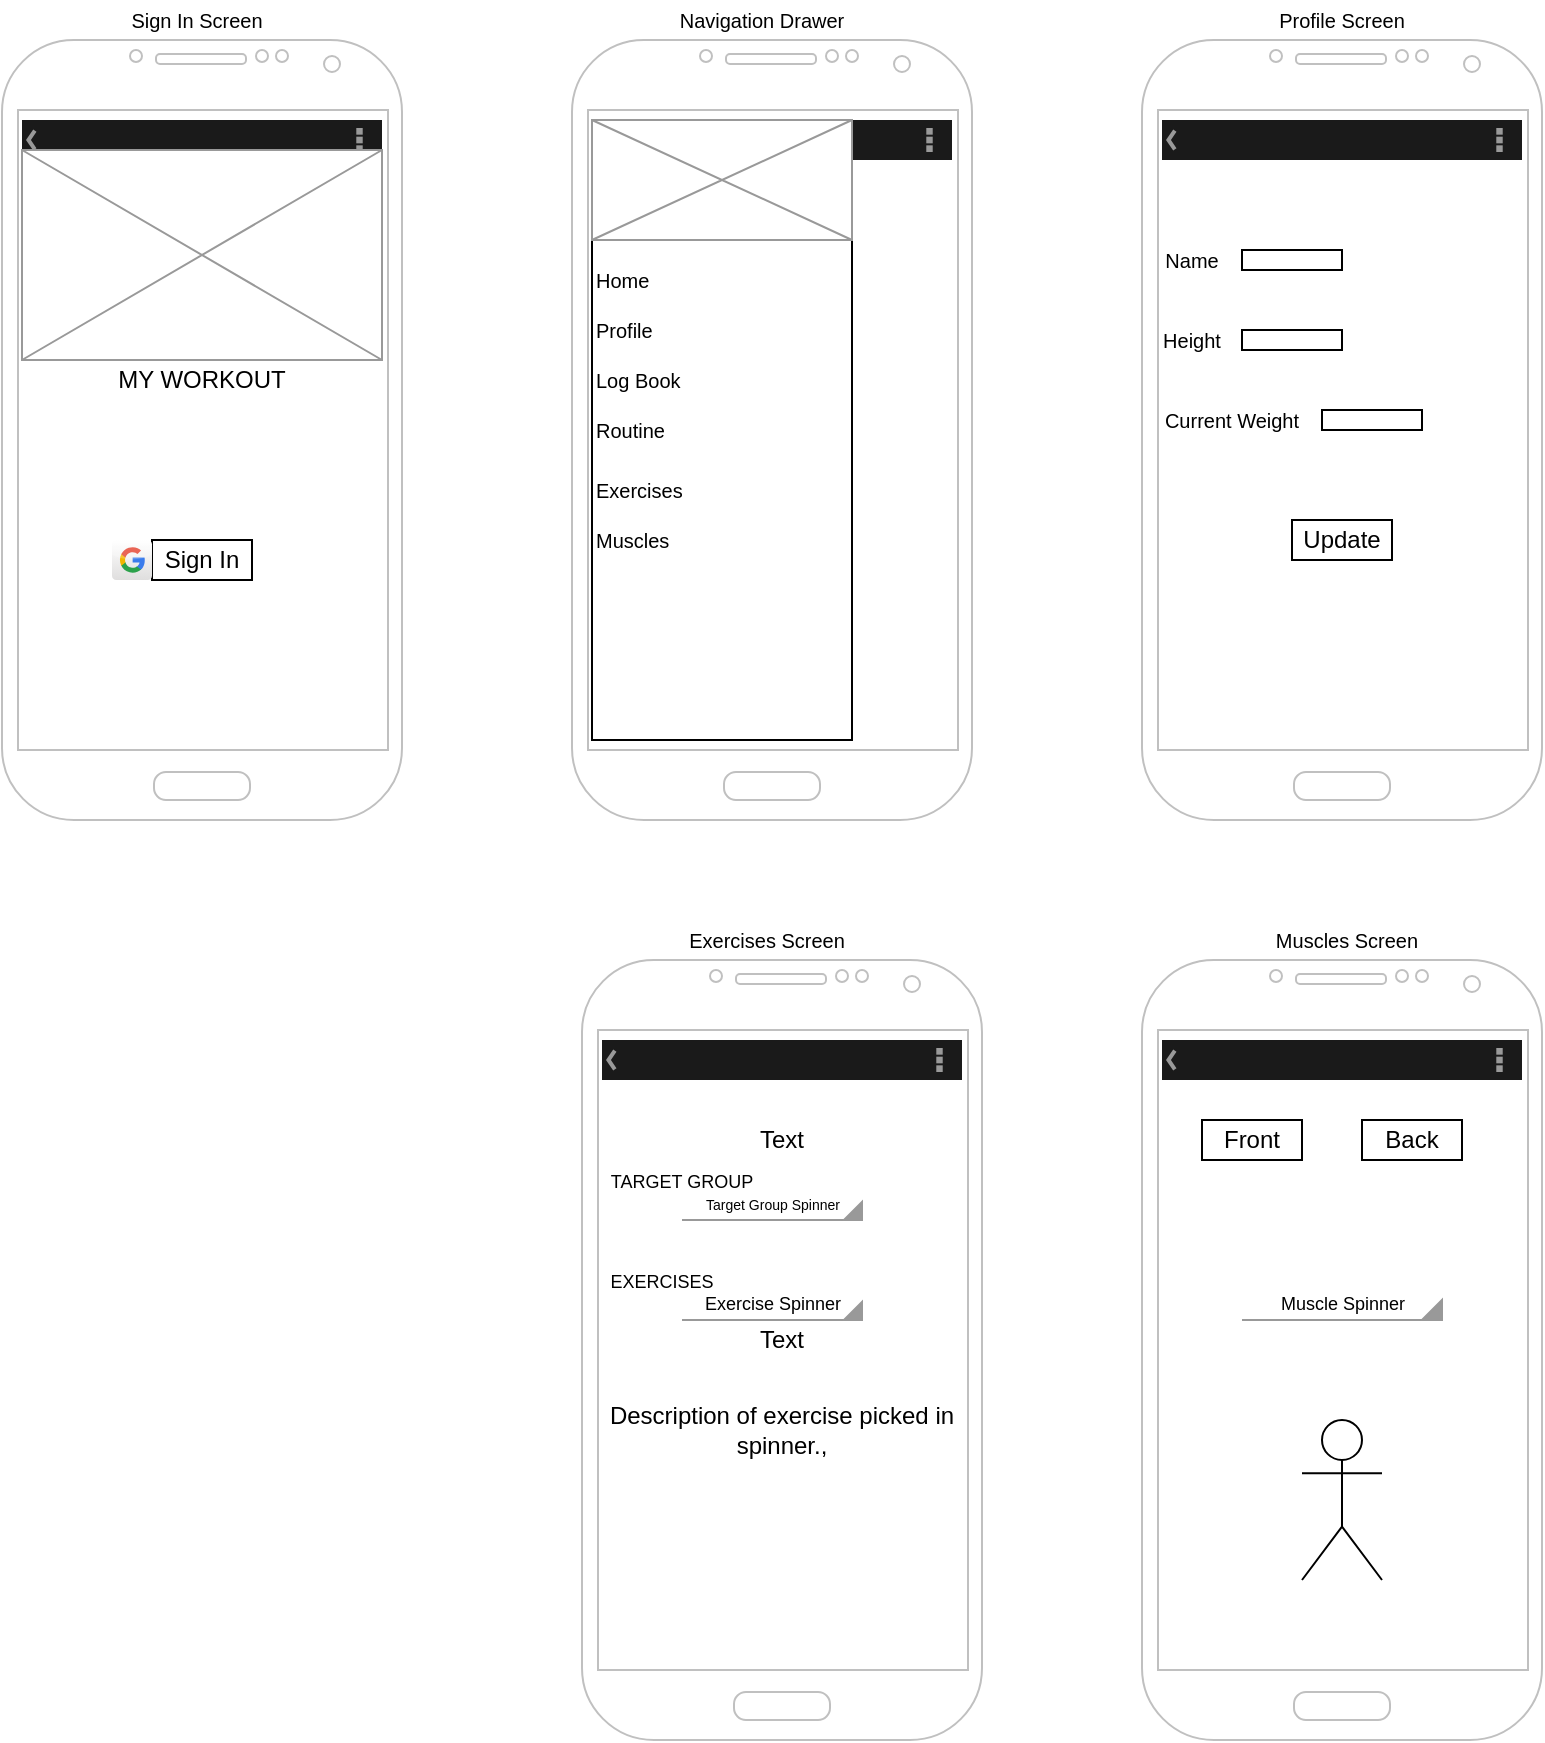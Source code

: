 <mxfile version="13.9.6" type="device"><diagram id="ZBJCgvWod9XCxd3wGQE7" name="Page-1"><mxGraphModel dx="1028" dy="464" grid="1" gridSize="10" guides="1" tooltips="1" connect="1" arrows="1" fold="1" page="1" pageScale="1" pageWidth="850" pageHeight="1100" math="0" shadow="0"><root><mxCell id="0"/><mxCell id="1" parent="0"/><mxCell id="_94hiMYb8JoClOEW6ZZZ-11" value="" style="rounded=0;whiteSpace=wrap;html=1;" parent="1" vertex="1"><mxGeometry x="115" y="290" width="50" height="20" as="geometry"/></mxCell><mxCell id="_94hiMYb8JoClOEW6ZZZ-1" value="" style="verticalLabelPosition=bottom;verticalAlign=top;html=1;shadow=0;dashed=0;strokeWidth=1;shape=mxgraph.android.phone2;strokeColor=#c0c0c0;" parent="1" vertex="1"><mxGeometry x="40" y="40" width="200" height="390" as="geometry"/></mxCell><mxCell id="_94hiMYb8JoClOEW6ZZZ-2" value="" style="verticalLabelPosition=bottom;verticalAlign=top;html=1;shadow=0;dashed=0;strokeWidth=1;shape=mxgraph.android.phone2;strokeColor=#c0c0c0;" parent="1" vertex="1"><mxGeometry x="330" y="500" width="200" height="390" as="geometry"/></mxCell><mxCell id="_94hiMYb8JoClOEW6ZZZ-3" value="" style="verticalLabelPosition=bottom;verticalAlign=top;html=1;shadow=0;dashed=0;strokeWidth=1;shape=mxgraph.android.phone2;strokeColor=#c0c0c0;" parent="1" vertex="1"><mxGeometry x="610" y="500" width="200" height="390" as="geometry"/></mxCell><mxCell id="_94hiMYb8JoClOEW6ZZZ-4" value="" style="verticalLabelPosition=bottom;verticalAlign=top;html=1;shadow=0;dashed=0;strokeWidth=1;shape=mxgraph.android.phone2;strokeColor=#c0c0c0;" parent="1" vertex="1"><mxGeometry x="610" y="40" width="200" height="390" as="geometry"/></mxCell><mxCell id="_94hiMYb8JoClOEW6ZZZ-5" value="" style="verticalLabelPosition=bottom;verticalAlign=top;html=1;shadow=0;dashed=0;strokeWidth=1;shape=mxgraph.android.phone2;strokeColor=#c0c0c0;" parent="1" vertex="1"><mxGeometry x="325" y="40" width="200" height="390" as="geometry"/></mxCell><mxCell id="_94hiMYb8JoClOEW6ZZZ-6" value="Actor" style="shape=umlActor;verticalLabelPosition=bottom;verticalAlign=top;html=1;fontColor=#FFFFFF;" parent="1" vertex="1"><mxGeometry x="690" y="730" width="40" height="80" as="geometry"/></mxCell><mxCell id="_94hiMYb8JoClOEW6ZZZ-7" value="" style="dashed=0;outlineConnect=0;html=1;align=center;labelPosition=center;verticalLabelPosition=bottom;verticalAlign=top;shape=mxgraph.webicons.google;gradientColor=#DFDEDE" parent="1" vertex="1"><mxGeometry x="95" y="290" width="20" height="20" as="geometry"/></mxCell><mxCell id="_94hiMYb8JoClOEW6ZZZ-9" value="MY WORKOUT" style="text;html=1;strokeColor=none;fillColor=none;align=center;verticalAlign=middle;whiteSpace=wrap;rounded=0;" parent="1" vertex="1"><mxGeometry x="95" y="200" width="90" height="20" as="geometry"/></mxCell><mxCell id="_94hiMYb8JoClOEW6ZZZ-10" value="Sign In" style="text;html=1;strokeColor=none;fillColor=none;align=center;verticalAlign=middle;whiteSpace=wrap;rounded=0;" parent="1" vertex="1"><mxGeometry x="115" y="290" width="50" height="20" as="geometry"/></mxCell><mxCell id="_94hiMYb8JoClOEW6ZZZ-12" value="" style="strokeWidth=1;html=1;shadow=0;dashed=0;shape=mxgraph.android.action_bar_landscape;fillColor=#1A1A1A;strokeColor=#c0c0c0;strokeWidth=2;fontColor=#FFFFFF;" parent="1" vertex="1"><mxGeometry x="50" y="80" width="180" height="20" as="geometry"/></mxCell><mxCell id="_94hiMYb8JoClOEW6ZZZ-13" value="" style="strokeWidth=1;html=1;shadow=0;dashed=0;shape=mxgraph.android.action_bar_landscape;fillColor=#1A1A1A;strokeColor=#c0c0c0;strokeWidth=2;fontColor=#FFFFFF;" parent="1" vertex="1"><mxGeometry x="340" y="540" width="180" height="20" as="geometry"/></mxCell><mxCell id="_94hiMYb8JoClOEW6ZZZ-14" value="" style="strokeWidth=1;html=1;shadow=0;dashed=0;shape=mxgraph.android.action_bar_landscape;fillColor=#1A1A1A;strokeColor=#c0c0c0;strokeWidth=2;fontColor=#FFFFFF;" parent="1" vertex="1"><mxGeometry x="620" y="540" width="180" height="20" as="geometry"/></mxCell><mxCell id="_94hiMYb8JoClOEW6ZZZ-15" value="" style="strokeWidth=1;html=1;shadow=0;dashed=0;shape=mxgraph.android.action_bar_landscape;fillColor=#1A1A1A;strokeColor=#c0c0c0;strokeWidth=2;fontColor=#FFFFFF;" parent="1" vertex="1"><mxGeometry x="620" y="80" width="180" height="20" as="geometry"/></mxCell><mxCell id="_94hiMYb8JoClOEW6ZZZ-16" value="" style="strokeWidth=1;html=1;shadow=0;dashed=0;shape=mxgraph.android.action_bar_landscape;fillColor=#1A1A1A;strokeColor=#c0c0c0;strokeWidth=2;fontColor=#FFFFFF;" parent="1" vertex="1"><mxGeometry x="335" y="80" width="180" height="20" as="geometry"/></mxCell><mxCell id="_94hiMYb8JoClOEW6ZZZ-18" value="Front" style="rounded=0;whiteSpace=wrap;html=1;" parent="1" vertex="1"><mxGeometry x="640" y="580" width="50" height="20" as="geometry"/></mxCell><mxCell id="_94hiMYb8JoClOEW6ZZZ-19" value="Back" style="rounded=0;whiteSpace=wrap;html=1;" parent="1" vertex="1"><mxGeometry x="720" y="580" width="50" height="20" as="geometry"/></mxCell><mxCell id="_94hiMYb8JoClOEW6ZZZ-23" value="&lt;font color=&quot;#000000&quot; style=&quot;font-size: 9px&quot;&gt;Muscle Spinner&lt;/font&gt;" style="strokeWidth=1;html=1;shadow=0;dashed=0;shape=mxgraph.android.spinner2;align=center;fillColor=#999999;strokeColor=#999999;verticalAlign=bottom;fontColor=#FFFFFF;" parent="1" vertex="1"><mxGeometry x="660" y="670" width="100" height="10" as="geometry"/></mxCell><mxCell id="_94hiMYb8JoClOEW6ZZZ-25" value="&lt;font color=&quot;#000000&quot; style=&quot;font-size: 7px&quot;&gt;Target Group Spinner&lt;/font&gt;" style="strokeWidth=1;html=1;shadow=0;dashed=0;shape=mxgraph.android.spinner2;align=center;fillColor=#999999;strokeColor=#999999;verticalAlign=bottom;fontColor=#FFFFFF;" parent="1" vertex="1"><mxGeometry x="380" y="620" width="90" height="10" as="geometry"/></mxCell><mxCell id="_94hiMYb8JoClOEW6ZZZ-26" value="&lt;font color=&quot;#000000&quot; style=&quot;font-size: 9px&quot;&gt;Exercise Spinner&lt;/font&gt;" style="strokeWidth=1;html=1;shadow=0;dashed=0;shape=mxgraph.android.spinner2;align=center;fillColor=#999999;strokeColor=#999999;verticalAlign=bottom;fontColor=#FFFFFF;" parent="1" vertex="1"><mxGeometry x="380" y="670" width="90" height="10" as="geometry"/></mxCell><mxCell id="_94hiMYb8JoClOEW6ZZZ-28" value="&lt;font color=&quot;#000000&quot; style=&quot;font-size: 9px&quot;&gt;TARGET GROUP&lt;/font&gt;" style="text;html=1;strokeColor=none;fillColor=none;align=center;verticalAlign=middle;whiteSpace=wrap;rounded=0;fontColor=#FFFFFF;" parent="1" vertex="1"><mxGeometry x="340" y="600" width="80" height="20" as="geometry"/></mxCell><mxCell id="_94hiMYb8JoClOEW6ZZZ-29" value="&lt;font color=&quot;#000000&quot; style=&quot;font-size: 9px&quot;&gt;EXERCISES&lt;/font&gt;" style="text;html=1;strokeColor=none;fillColor=none;align=center;verticalAlign=middle;whiteSpace=wrap;rounded=0;fontColor=#FFFFFF;" parent="1" vertex="1"><mxGeometry x="340" y="650" width="60" height="20" as="geometry"/></mxCell><mxCell id="_94hiMYb8JoClOEW6ZZZ-31" value="&lt;font color=&quot;#000000&quot;&gt;Description of exercise picked in spinner.,&lt;/font&gt;" style="text;html=1;strokeColor=none;fillColor=none;align=center;verticalAlign=middle;whiteSpace=wrap;rounded=0;fontColor=#FFFFFF;" parent="1" vertex="1"><mxGeometry x="340" y="710" width="180" height="50" as="geometry"/></mxCell><mxCell id="_94hiMYb8JoClOEW6ZZZ-37" value="Text" style="text;html=1;strokeColor=none;fillColor=none;align=center;verticalAlign=middle;whiteSpace=wrap;rounded=0;fontColor=#FFFFFF;" parent="1" vertex="1"><mxGeometry x="405" y="260" width="40" height="20" as="geometry"/></mxCell><mxCell id="_94hiMYb8JoClOEW6ZZZ-39" value="Text" style="text;html=1;strokeColor=none;fillColor=none;align=center;verticalAlign=middle;whiteSpace=wrap;rounded=0;fontColor=#FFFFFF;" parent="1" vertex="1"><mxGeometry x="410" y="780" width="40" height="20" as="geometry"/></mxCell><mxCell id="_94hiMYb8JoClOEW6ZZZ-40" value="Text" style="text;html=1;strokeColor=none;fillColor=none;align=center;verticalAlign=middle;whiteSpace=wrap;rounded=0;" parent="1" vertex="1"><mxGeometry x="410" y="580" width="40" height="20" as="geometry"/></mxCell><mxCell id="_94hiMYb8JoClOEW6ZZZ-41" value="Text" style="text;html=1;strokeColor=none;fillColor=none;align=center;verticalAlign=middle;whiteSpace=wrap;rounded=0;fontColor=#000000;" parent="1" vertex="1"><mxGeometry x="410" y="680" width="40" height="20" as="geometry"/></mxCell><mxCell id="_94hiMYb8JoClOEW6ZZZ-42" value="Name" style="text;html=1;strokeColor=none;fillColor=none;align=center;verticalAlign=middle;whiteSpace=wrap;rounded=0;fontColor=#000000;fontSize=10;" parent="1" vertex="1"><mxGeometry x="620" y="140" width="30" height="20" as="geometry"/></mxCell><mxCell id="_94hiMYb8JoClOEW6ZZZ-43" value="&lt;font style=&quot;font-size: 10px&quot;&gt;Height&lt;/font&gt;" style="text;html=1;strokeColor=none;fillColor=none;align=center;verticalAlign=middle;whiteSpace=wrap;rounded=0;fontColor=#000000;" parent="1" vertex="1"><mxGeometry x="620" y="180" width="30" height="20" as="geometry"/></mxCell><mxCell id="_94hiMYb8JoClOEW6ZZZ-44" value="&lt;font style=&quot;font-size: 10px&quot;&gt;Current Weight&lt;/font&gt;" style="text;html=1;strokeColor=none;fillColor=none;align=center;verticalAlign=middle;whiteSpace=wrap;rounded=0;fontColor=#000000;" parent="1" vertex="1"><mxGeometry x="620" y="220" width="70" height="20" as="geometry"/></mxCell><mxCell id="_94hiMYb8JoClOEW6ZZZ-49" value="" style="rounded=0;whiteSpace=wrap;html=1;fontSize=10;fontColor=#000000;" parent="1" vertex="1"><mxGeometry x="685" y="280" width="50" height="20" as="geometry"/></mxCell><mxCell id="_94hiMYb8JoClOEW6ZZZ-45" value="Update" style="text;html=1;strokeColor=none;fillColor=none;align=center;verticalAlign=middle;whiteSpace=wrap;rounded=0;fontColor=#000000;" parent="1" vertex="1"><mxGeometry x="690" y="280" width="40" height="20" as="geometry"/></mxCell><mxCell id="_94hiMYb8JoClOEW6ZZZ-50" value="" style="rounded=0;whiteSpace=wrap;html=1;fontSize=10;fontColor=#000000;" parent="1" vertex="1"><mxGeometry x="660" y="145" width="50" height="10" as="geometry"/></mxCell><mxCell id="_94hiMYb8JoClOEW6ZZZ-51" value="" style="rounded=0;whiteSpace=wrap;html=1;fontSize=10;fontColor=#000000;" parent="1" vertex="1"><mxGeometry x="660" y="185" width="50" height="10" as="geometry"/></mxCell><mxCell id="_94hiMYb8JoClOEW6ZZZ-52" value="" style="rounded=0;whiteSpace=wrap;html=1;fontSize=10;fontColor=#000000;" parent="1" vertex="1"><mxGeometry x="700" y="225" width="50" height="10" as="geometry"/></mxCell><mxCell id="_94hiMYb8JoClOEW6ZZZ-53" value="" style="rounded=0;whiteSpace=wrap;html=1;fontSize=10;fontColor=#000000;" parent="1" vertex="1"><mxGeometry x="335" y="80" width="130" height="310" as="geometry"/></mxCell><mxCell id="gHiL75z-DwyaYRBZ_Q-s-1" value="" style="verticalLabelPosition=bottom;shadow=0;dashed=0;align=center;html=1;verticalAlign=top;strokeWidth=1;shape=mxgraph.mockup.graphics.simpleIcon;strokeColor=#999999;fontSize=10;fontColor=#000000;" vertex="1" parent="1"><mxGeometry x="335" y="80" width="130" height="60" as="geometry"/></mxCell><mxCell id="gHiL75z-DwyaYRBZ_Q-s-2" value="" style="verticalLabelPosition=bottom;shadow=0;dashed=0;align=center;html=1;verticalAlign=top;strokeWidth=1;shape=mxgraph.mockup.graphics.simpleIcon;strokeColor=#999999;fontSize=10;fontColor=#000000;" vertex="1" parent="1"><mxGeometry x="50" y="95" width="180" height="105" as="geometry"/></mxCell><mxCell id="gHiL75z-DwyaYRBZ_Q-s-3" value="Home" style="text;html=1;strokeColor=none;fillColor=none;align=left;verticalAlign=middle;whiteSpace=wrap;rounded=0;fontSize=10;fontColor=#000000;labelPosition=center;verticalLabelPosition=middle;" vertex="1" parent="1"><mxGeometry x="335" y="155" width="70" height="10" as="geometry"/></mxCell><mxCell id="gHiL75z-DwyaYRBZ_Q-s-4" value="Profile" style="text;html=1;strokeColor=none;fillColor=none;align=left;verticalAlign=middle;whiteSpace=wrap;rounded=0;fontSize=10;fontColor=#000000;labelPosition=center;verticalLabelPosition=middle;" vertex="1" parent="1"><mxGeometry x="335" y="180" width="70" height="10" as="geometry"/></mxCell><mxCell id="gHiL75z-DwyaYRBZ_Q-s-5" value="Log Book" style="text;html=1;strokeColor=none;fillColor=none;align=left;verticalAlign=middle;whiteSpace=wrap;rounded=0;fontSize=10;fontColor=#000000;labelPosition=center;verticalLabelPosition=middle;" vertex="1" parent="1"><mxGeometry x="335" y="205" width="70" height="10" as="geometry"/></mxCell><mxCell id="gHiL75z-DwyaYRBZ_Q-s-6" value="Routine" style="text;html=1;strokeColor=none;fillColor=none;align=left;verticalAlign=middle;whiteSpace=wrap;rounded=0;fontSize=10;fontColor=#000000;labelPosition=center;verticalLabelPosition=middle;" vertex="1" parent="1"><mxGeometry x="335" y="230" width="70" height="10" as="geometry"/></mxCell><mxCell id="gHiL75z-DwyaYRBZ_Q-s-7" value="Exercises" style="text;html=1;strokeColor=none;fillColor=none;align=left;verticalAlign=middle;whiteSpace=wrap;rounded=0;fontSize=10;fontColor=#000000;" vertex="1" parent="1"><mxGeometry x="335" y="260" width="70" height="10" as="geometry"/></mxCell><mxCell id="gHiL75z-DwyaYRBZ_Q-s-12" value="Muscles" style="text;html=1;strokeColor=none;fillColor=none;align=left;verticalAlign=middle;whiteSpace=wrap;rounded=0;fontSize=10;fontColor=#000000;" vertex="1" parent="1"><mxGeometry x="335" y="285" width="70" height="10" as="geometry"/></mxCell><mxCell id="gHiL75z-DwyaYRBZ_Q-s-13" value="Navigation Drawer" style="text;html=1;strokeColor=none;fillColor=none;align=center;verticalAlign=middle;whiteSpace=wrap;rounded=0;fontSize=10;fontColor=#000000;" vertex="1" parent="1"><mxGeometry x="370" y="20" width="100" height="20" as="geometry"/></mxCell><mxCell id="gHiL75z-DwyaYRBZ_Q-s-14" value="Sign In Screen" style="text;html=1;strokeColor=none;fillColor=none;align=center;verticalAlign=middle;whiteSpace=wrap;rounded=0;fontSize=10;fontColor=#000000;" vertex="1" parent="1"><mxGeometry x="95" y="20" width="85" height="20" as="geometry"/></mxCell><mxCell id="gHiL75z-DwyaYRBZ_Q-s-15" value="Profile Screen" style="text;html=1;strokeColor=none;fillColor=none;align=center;verticalAlign=middle;whiteSpace=wrap;rounded=0;fontSize=10;fontColor=#000000;" vertex="1" parent="1"><mxGeometry x="670" y="20" width="80" height="20" as="geometry"/></mxCell><mxCell id="gHiL75z-DwyaYRBZ_Q-s-16" value="Exercises Screen" style="text;html=1;strokeColor=none;fillColor=none;align=center;verticalAlign=middle;whiteSpace=wrap;rounded=0;fontSize=10;fontColor=#000000;" vertex="1" parent="1"><mxGeometry x="375" y="480" width="95" height="20" as="geometry"/></mxCell><mxCell id="gHiL75z-DwyaYRBZ_Q-s-17" value="Muscles Screen" style="text;html=1;strokeColor=none;fillColor=none;align=center;verticalAlign=middle;whiteSpace=wrap;rounded=0;fontSize=10;fontColor=#000000;" vertex="1" parent="1"><mxGeometry x="660" y="480" width="105" height="20" as="geometry"/></mxCell></root></mxGraphModel></diagram></mxfile>